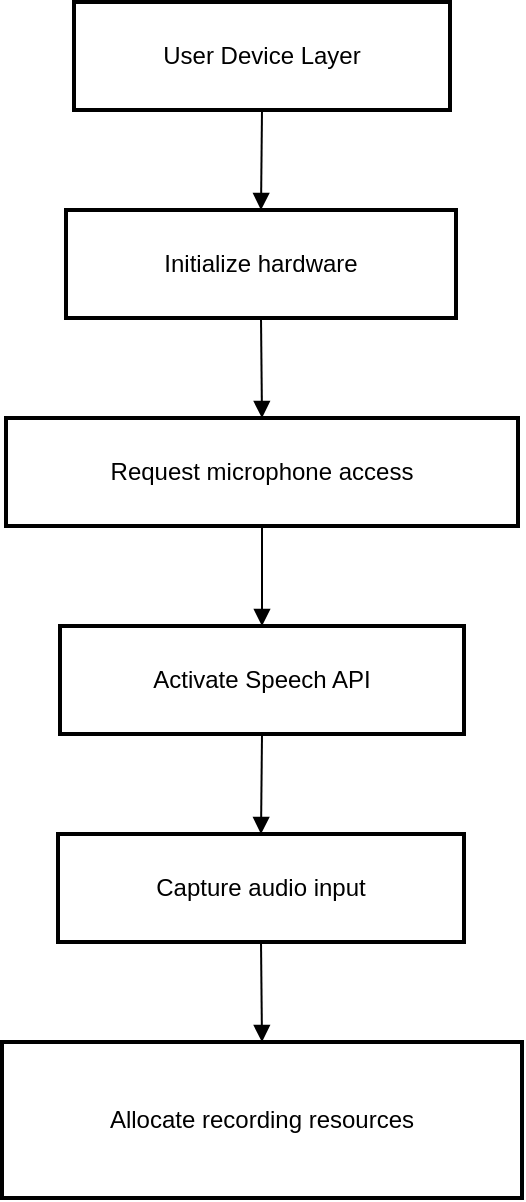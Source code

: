 <mxfile version="26.2.12">
  <diagram name="Page-1" id="Pj6RpLH2MaLKYbg7vHuC">
    <mxGraphModel>
      <root>
        <mxCell id="0" />
        <mxCell id="1" parent="0" />
        <mxCell id="2" value="User Device Layer" style="whiteSpace=wrap;strokeWidth=2;" vertex="1" parent="1">
          <mxGeometry x="44" y="8" width="188" height="54" as="geometry" />
        </mxCell>
        <mxCell id="3" value="Initialize hardware" style="whiteSpace=wrap;strokeWidth=2;" vertex="1" parent="1">
          <mxGeometry x="40" y="112" width="195" height="54" as="geometry" />
        </mxCell>
        <mxCell id="4" value="Request microphone access" style="whiteSpace=wrap;strokeWidth=2;" vertex="1" parent="1">
          <mxGeometry x="10" y="216" width="256" height="54" as="geometry" />
        </mxCell>
        <mxCell id="5" value="Activate Speech API" style="whiteSpace=wrap;strokeWidth=2;" vertex="1" parent="1">
          <mxGeometry x="37" y="320" width="202" height="54" as="geometry" />
        </mxCell>
        <mxCell id="6" value="Capture audio input" style="whiteSpace=wrap;strokeWidth=2;" vertex="1" parent="1">
          <mxGeometry x="36" y="424" width="203" height="54" as="geometry" />
        </mxCell>
        <mxCell id="7" value="Allocate recording resources" style="whiteSpace=wrap;strokeWidth=2;" vertex="1" parent="1">
          <mxGeometry x="8" y="528" width="260" height="78" as="geometry" />
        </mxCell>
        <mxCell id="8" value="" style="curved=1;startArrow=none;endArrow=block;exitX=0.5;exitY=1;entryX=0.5;entryY=0;" edge="1" parent="1" source="2" target="3">
          <mxGeometry relative="1" as="geometry">
            <Array as="points" />
          </mxGeometry>
        </mxCell>
        <mxCell id="9" value="" style="curved=1;startArrow=none;endArrow=block;exitX=0.5;exitY=1;entryX=0.5;entryY=0;" edge="1" parent="1" source="3" target="4">
          <mxGeometry relative="1" as="geometry">
            <Array as="points" />
          </mxGeometry>
        </mxCell>
        <mxCell id="10" value="" style="curved=1;startArrow=none;endArrow=block;exitX=0.5;exitY=1;entryX=0.5;entryY=0;" edge="1" parent="1" source="4" target="5">
          <mxGeometry relative="1" as="geometry">
            <Array as="points" />
          </mxGeometry>
        </mxCell>
        <mxCell id="11" value="" style="curved=1;startArrow=none;endArrow=block;exitX=0.5;exitY=1;entryX=0.5;entryY=0;" edge="1" parent="1" source="5" target="6">
          <mxGeometry relative="1" as="geometry">
            <Array as="points" />
          </mxGeometry>
        </mxCell>
        <mxCell id="12" value="" style="curved=1;startArrow=none;endArrow=block;exitX=0.5;exitY=1;entryX=0.5;entryY=0;" edge="1" parent="1" source="6" target="7">
          <mxGeometry relative="1" as="geometry">
            <Array as="points" />
          </mxGeometry>
        </mxCell>
      </root>
    </mxGraphModel>
  </diagram>
</mxfile>
